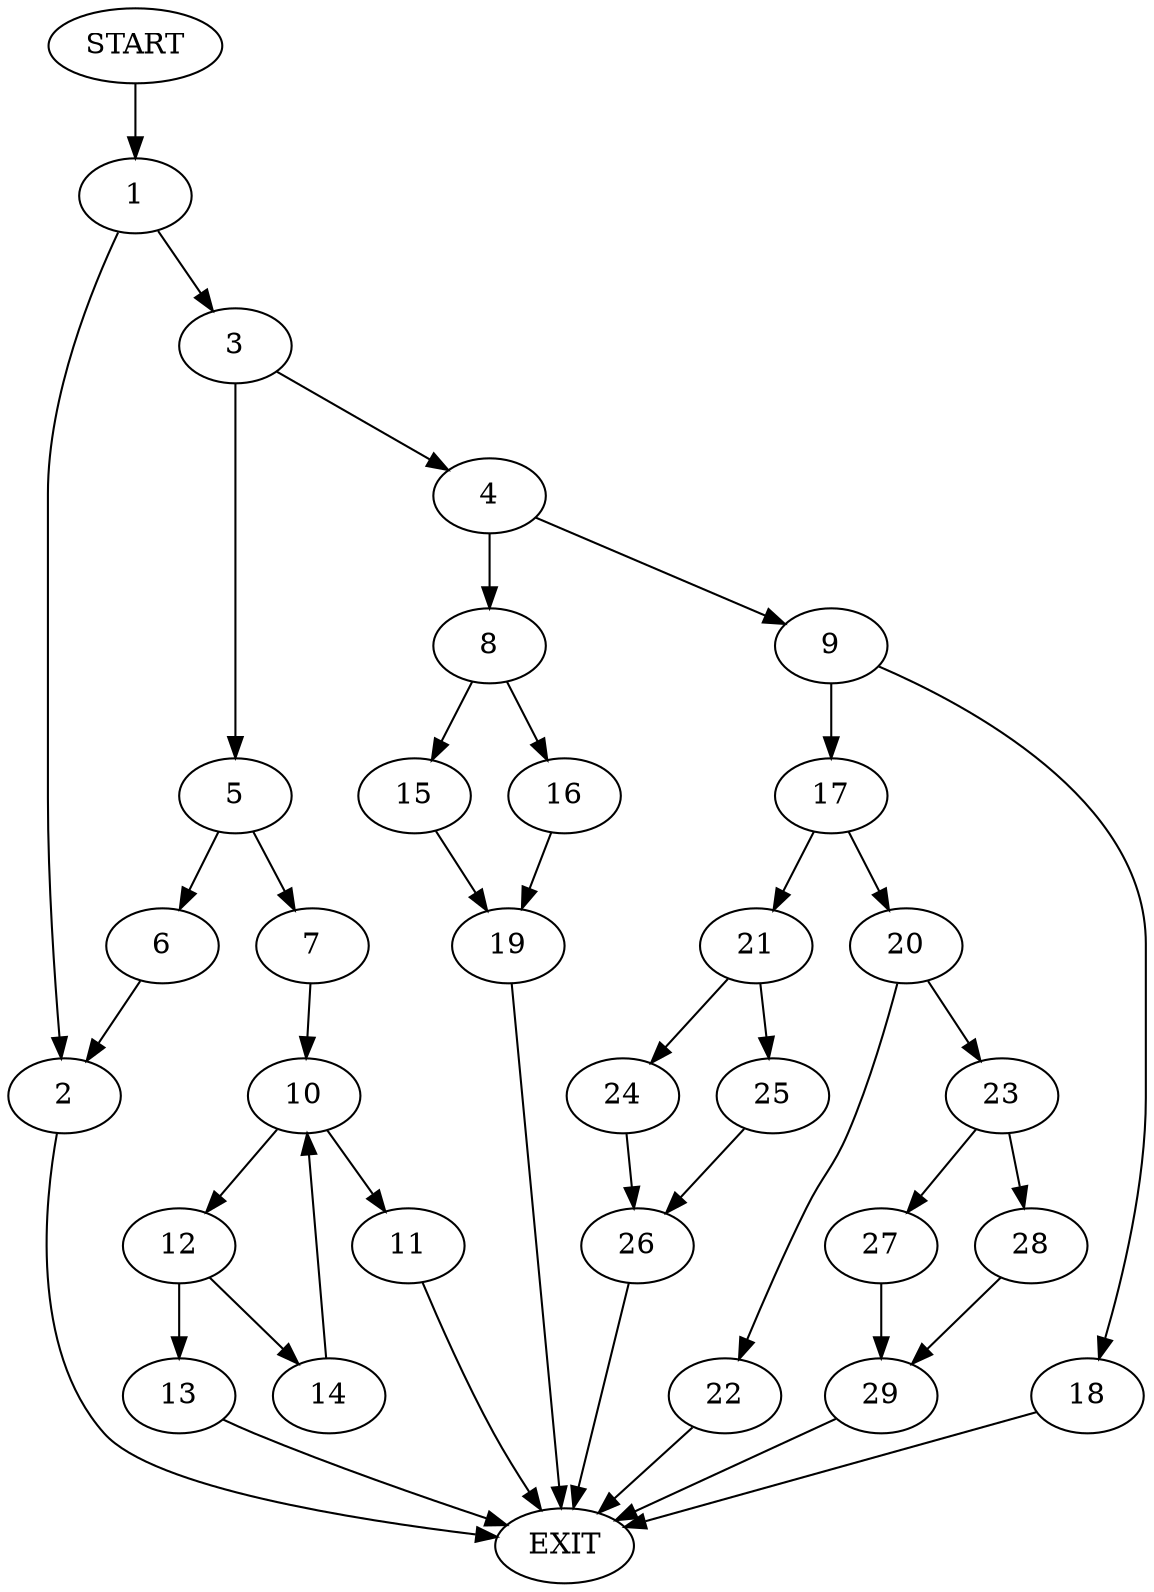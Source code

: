 digraph {
0 [label="START"]
30 [label="EXIT"]
0 -> 1
1 -> 2
1 -> 3
2 -> 30
3 -> 4
3 -> 5
5 -> 6
5 -> 7
4 -> 8
4 -> 9
6 -> 2
7 -> 10
10 -> 11
10 -> 12
12 -> 13
12 -> 14
11 -> 30
13 -> 30
14 -> 10
8 -> 15
8 -> 16
9 -> 17
9 -> 18
16 -> 19
15 -> 19
19 -> 30
17 -> 20
17 -> 21
18 -> 30
20 -> 22
20 -> 23
21 -> 24
21 -> 25
25 -> 26
24 -> 26
26 -> 30
22 -> 30
23 -> 27
23 -> 28
28 -> 29
27 -> 29
29 -> 30
}
